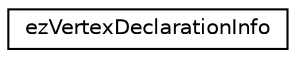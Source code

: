 digraph "Graphical Class Hierarchy"
{
 // LATEX_PDF_SIZE
  edge [fontname="Helvetica",fontsize="10",labelfontname="Helvetica",labelfontsize="10"];
  node [fontname="Helvetica",fontsize="10",shape=record];
  rankdir="LR";
  Node0 [label="ezVertexDeclarationInfo",height=0.2,width=0.4,color="black", fillcolor="white", style="filled",URL="$d4/d48/structez_vertex_declaration_info.htm",tooltip=" "];
}
